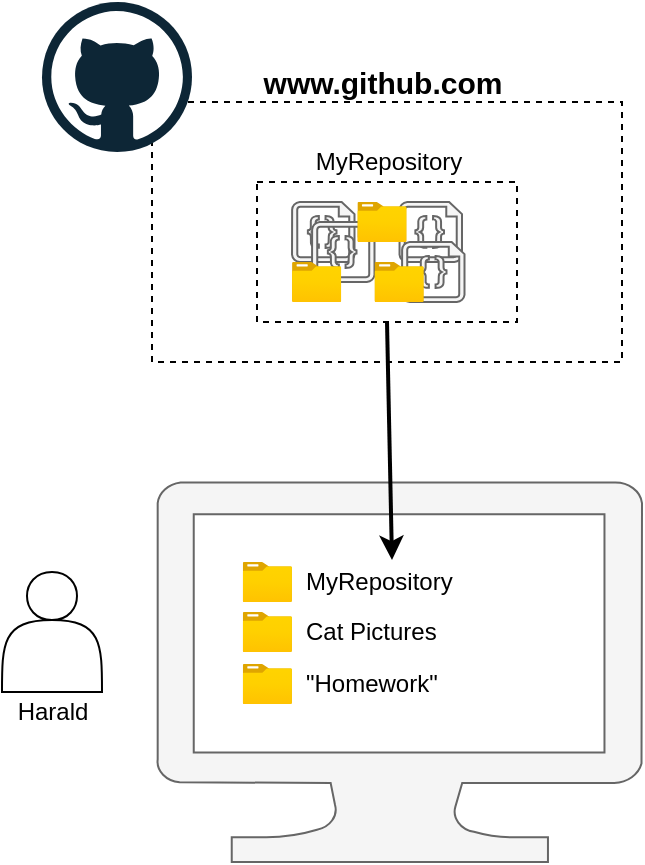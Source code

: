 <mxfile version="13.9.9" type="device"><diagram id="mLELTkrEshZycUNj00M1" name="Seite-1"><mxGraphModel dx="1086" dy="966" grid="1" gridSize="10" guides="1" tooltips="1" connect="1" arrows="1" fold="1" page="1" pageScale="1" pageWidth="827" pageHeight="1169" math="0" shadow="0"><root><mxCell id="0"/><mxCell id="1" parent="0"/><mxCell id="-d9JRJhbnOVixZgjBbmk-2" value="" style="rounded=0;whiteSpace=wrap;html=1;dashed=1;fillColor=none;" parent="1" vertex="1"><mxGeometry x="245" y="130" width="235" height="130" as="geometry"/></mxCell><mxCell id="D0kMnF_bHYAbsYn5BUN5-1" value="" style="shape=actor;whiteSpace=wrap;html=1;" parent="1" vertex="1"><mxGeometry x="170" y="365" width="50" height="60" as="geometry"/></mxCell><mxCell id="D0kMnF_bHYAbsYn5BUN5-5" value="Harald" style="text;html=1;align=center;verticalAlign=middle;resizable=0;points=[];autosize=1;" parent="1" vertex="1"><mxGeometry x="170" y="425" width="50" height="20" as="geometry"/></mxCell><mxCell id="-d9JRJhbnOVixZgjBbmk-1" value="" style="dashed=0;outlineConnect=0;html=1;align=center;labelPosition=center;verticalLabelPosition=bottom;verticalAlign=top;shape=mxgraph.weblogos.github;strokeColor=#F19C99;fillColor=#82B366;" parent="1" vertex="1"><mxGeometry x="190" y="80" width="75" height="75" as="geometry"/></mxCell><mxCell id="-d9JRJhbnOVixZgjBbmk-3" value="www.github.com" style="text;html=1;align=center;verticalAlign=middle;resizable=0;points=[];autosize=1;fontStyle=1;fontSize=15;" parent="1" vertex="1"><mxGeometry x="295" y="110" width="130" height="20" as="geometry"/></mxCell><mxCell id="gPUfP--qa3M-duE1TH1F-1" value="MyRepository" style="text;html=1;align=center;verticalAlign=middle;resizable=0;points=[];autosize=1;" vertex="1" parent="1"><mxGeometry x="317.5" y="150" width="90" height="20" as="geometry"/></mxCell><mxCell id="gPUfP--qa3M-duE1TH1F-2" value="" style="rounded=0;whiteSpace=wrap;html=1;dashed=1;fillColor=none;" vertex="1" parent="1"><mxGeometry x="297.5" y="170" width="130" height="70" as="geometry"/></mxCell><mxCell id="gPUfP--qa3M-duE1TH1F-3" value="" style="verticalLabelPosition=bottom;html=1;verticalAlign=top;align=center;strokeColor=#666666;fillColor=#f5f5f5;shape=mxgraph.azure.code_file;pointerEvents=1;fontColor=#333333;" vertex="1" parent="1"><mxGeometry x="315" y="180" width="31.25" height="30" as="geometry"/></mxCell><mxCell id="gPUfP--qa3M-duE1TH1F-4" value="" style="verticalLabelPosition=bottom;html=1;verticalAlign=top;align=center;shape=mxgraph.azure.computer;pointerEvents=1;fillColor=#f5f5f5;strokeColor=#666666;fontColor=#333333;" vertex="1" parent="1"><mxGeometry x="247.5" y="320" width="242.5" height="190" as="geometry"/></mxCell><mxCell id="gPUfP--qa3M-duE1TH1F-5" value="" style="endArrow=classic;html=1;exitX=0.5;exitY=1;exitDx=0;exitDy=0;entryX=0.5;entryY=-0.05;entryDx=0;entryDy=0;entryPerimeter=0;strokeWidth=2;" edge="1" parent="1" source="gPUfP--qa3M-duE1TH1F-2" target="gPUfP--qa3M-duE1TH1F-11"><mxGeometry width="50" height="50" relative="1" as="geometry"><mxPoint x="360" y="320" as="sourcePoint"/><mxPoint x="380" y="330" as="targetPoint"/></mxGeometry></mxCell><mxCell id="gPUfP--qa3M-duE1TH1F-6" value="" style="aspect=fixed;html=1;points=[];align=center;image;fontSize=12;image=img/lib/azure2/general/Folder_Blank.svg;" vertex="1" parent="1"><mxGeometry x="290.36" y="411" width="24.64" height="20" as="geometry"/></mxCell><mxCell id="gPUfP--qa3M-duE1TH1F-9" value="&quot;Homework&quot;" style="text;html=1;align=left;verticalAlign=middle;resizable=0;points=[];autosize=1;" vertex="1" parent="1"><mxGeometry x="320" y="411" width="80" height="20" as="geometry"/></mxCell><mxCell id="gPUfP--qa3M-duE1TH1F-10" value="" style="aspect=fixed;html=1;points=[];align=center;image;fontSize=12;image=img/lib/azure2/general/Folder_Blank.svg;" vertex="1" parent="1"><mxGeometry x="290.36" y="360" width="24.64" height="20" as="geometry"/></mxCell><mxCell id="gPUfP--qa3M-duE1TH1F-11" value="MyRepository" style="text;html=1;align=left;verticalAlign=middle;resizable=0;points=[];autosize=1;" vertex="1" parent="1"><mxGeometry x="320" y="360" width="90" height="20" as="geometry"/></mxCell><mxCell id="gPUfP--qa3M-duE1TH1F-12" value="" style="aspect=fixed;html=1;points=[];align=center;image;fontSize=12;image=img/lib/azure2/general/Folder_Blank.svg;" vertex="1" parent="1"><mxGeometry x="290.36" y="385" width="24.64" height="20" as="geometry"/></mxCell><mxCell id="gPUfP--qa3M-duE1TH1F-13" value="Cat Pictures" style="text;html=1;align=left;verticalAlign=middle;resizable=0;points=[];autosize=1;" vertex="1" parent="1"><mxGeometry x="320" y="385" width="80" height="20" as="geometry"/></mxCell><mxCell id="gPUfP--qa3M-duE1TH1F-15" value="" style="verticalLabelPosition=bottom;html=1;verticalAlign=top;align=center;strokeColor=#666666;fillColor=#f5f5f5;shape=mxgraph.azure.code_file;pointerEvents=1;fontColor=#333333;" vertex="1" parent="1"><mxGeometry x="325" y="190" width="31.25" height="30" as="geometry"/></mxCell><mxCell id="gPUfP--qa3M-duE1TH1F-16" value="" style="verticalLabelPosition=bottom;html=1;verticalAlign=top;align=center;strokeColor=#666666;fillColor=#f5f5f5;shape=mxgraph.azure.code_file;pointerEvents=1;fontColor=#333333;" vertex="1" parent="1"><mxGeometry x="368.75" y="180" width="31.25" height="30" as="geometry"/></mxCell><mxCell id="gPUfP--qa3M-duE1TH1F-17" value="" style="verticalLabelPosition=bottom;html=1;verticalAlign=top;align=center;strokeColor=#666666;fillColor=#f5f5f5;shape=mxgraph.azure.code_file;pointerEvents=1;fontColor=#333333;" vertex="1" parent="1"><mxGeometry x="370" y="200" width="31.25" height="30" as="geometry"/></mxCell><mxCell id="gPUfP--qa3M-duE1TH1F-18" value="" style="aspect=fixed;html=1;points=[];align=center;image;fontSize=12;image=img/lib/azure2/general/Folder_Blank.svg;" vertex="1" parent="1"><mxGeometry x="315" y="210" width="24.64" height="20" as="geometry"/></mxCell><mxCell id="gPUfP--qa3M-duE1TH1F-19" value="" style="aspect=fixed;html=1;points=[];align=center;image;fontSize=12;image=img/lib/azure2/general/Folder_Blank.svg;" vertex="1" parent="1"><mxGeometry x="347.68" y="180" width="24.64" height="20" as="geometry"/></mxCell><mxCell id="gPUfP--qa3M-duE1TH1F-20" value="" style="aspect=fixed;html=1;points=[];align=center;image;fontSize=12;image=img/lib/azure2/general/Folder_Blank.svg;" vertex="1" parent="1"><mxGeometry x="356.25" y="210" width="24.64" height="20" as="geometry"/></mxCell></root></mxGraphModel></diagram></mxfile>
